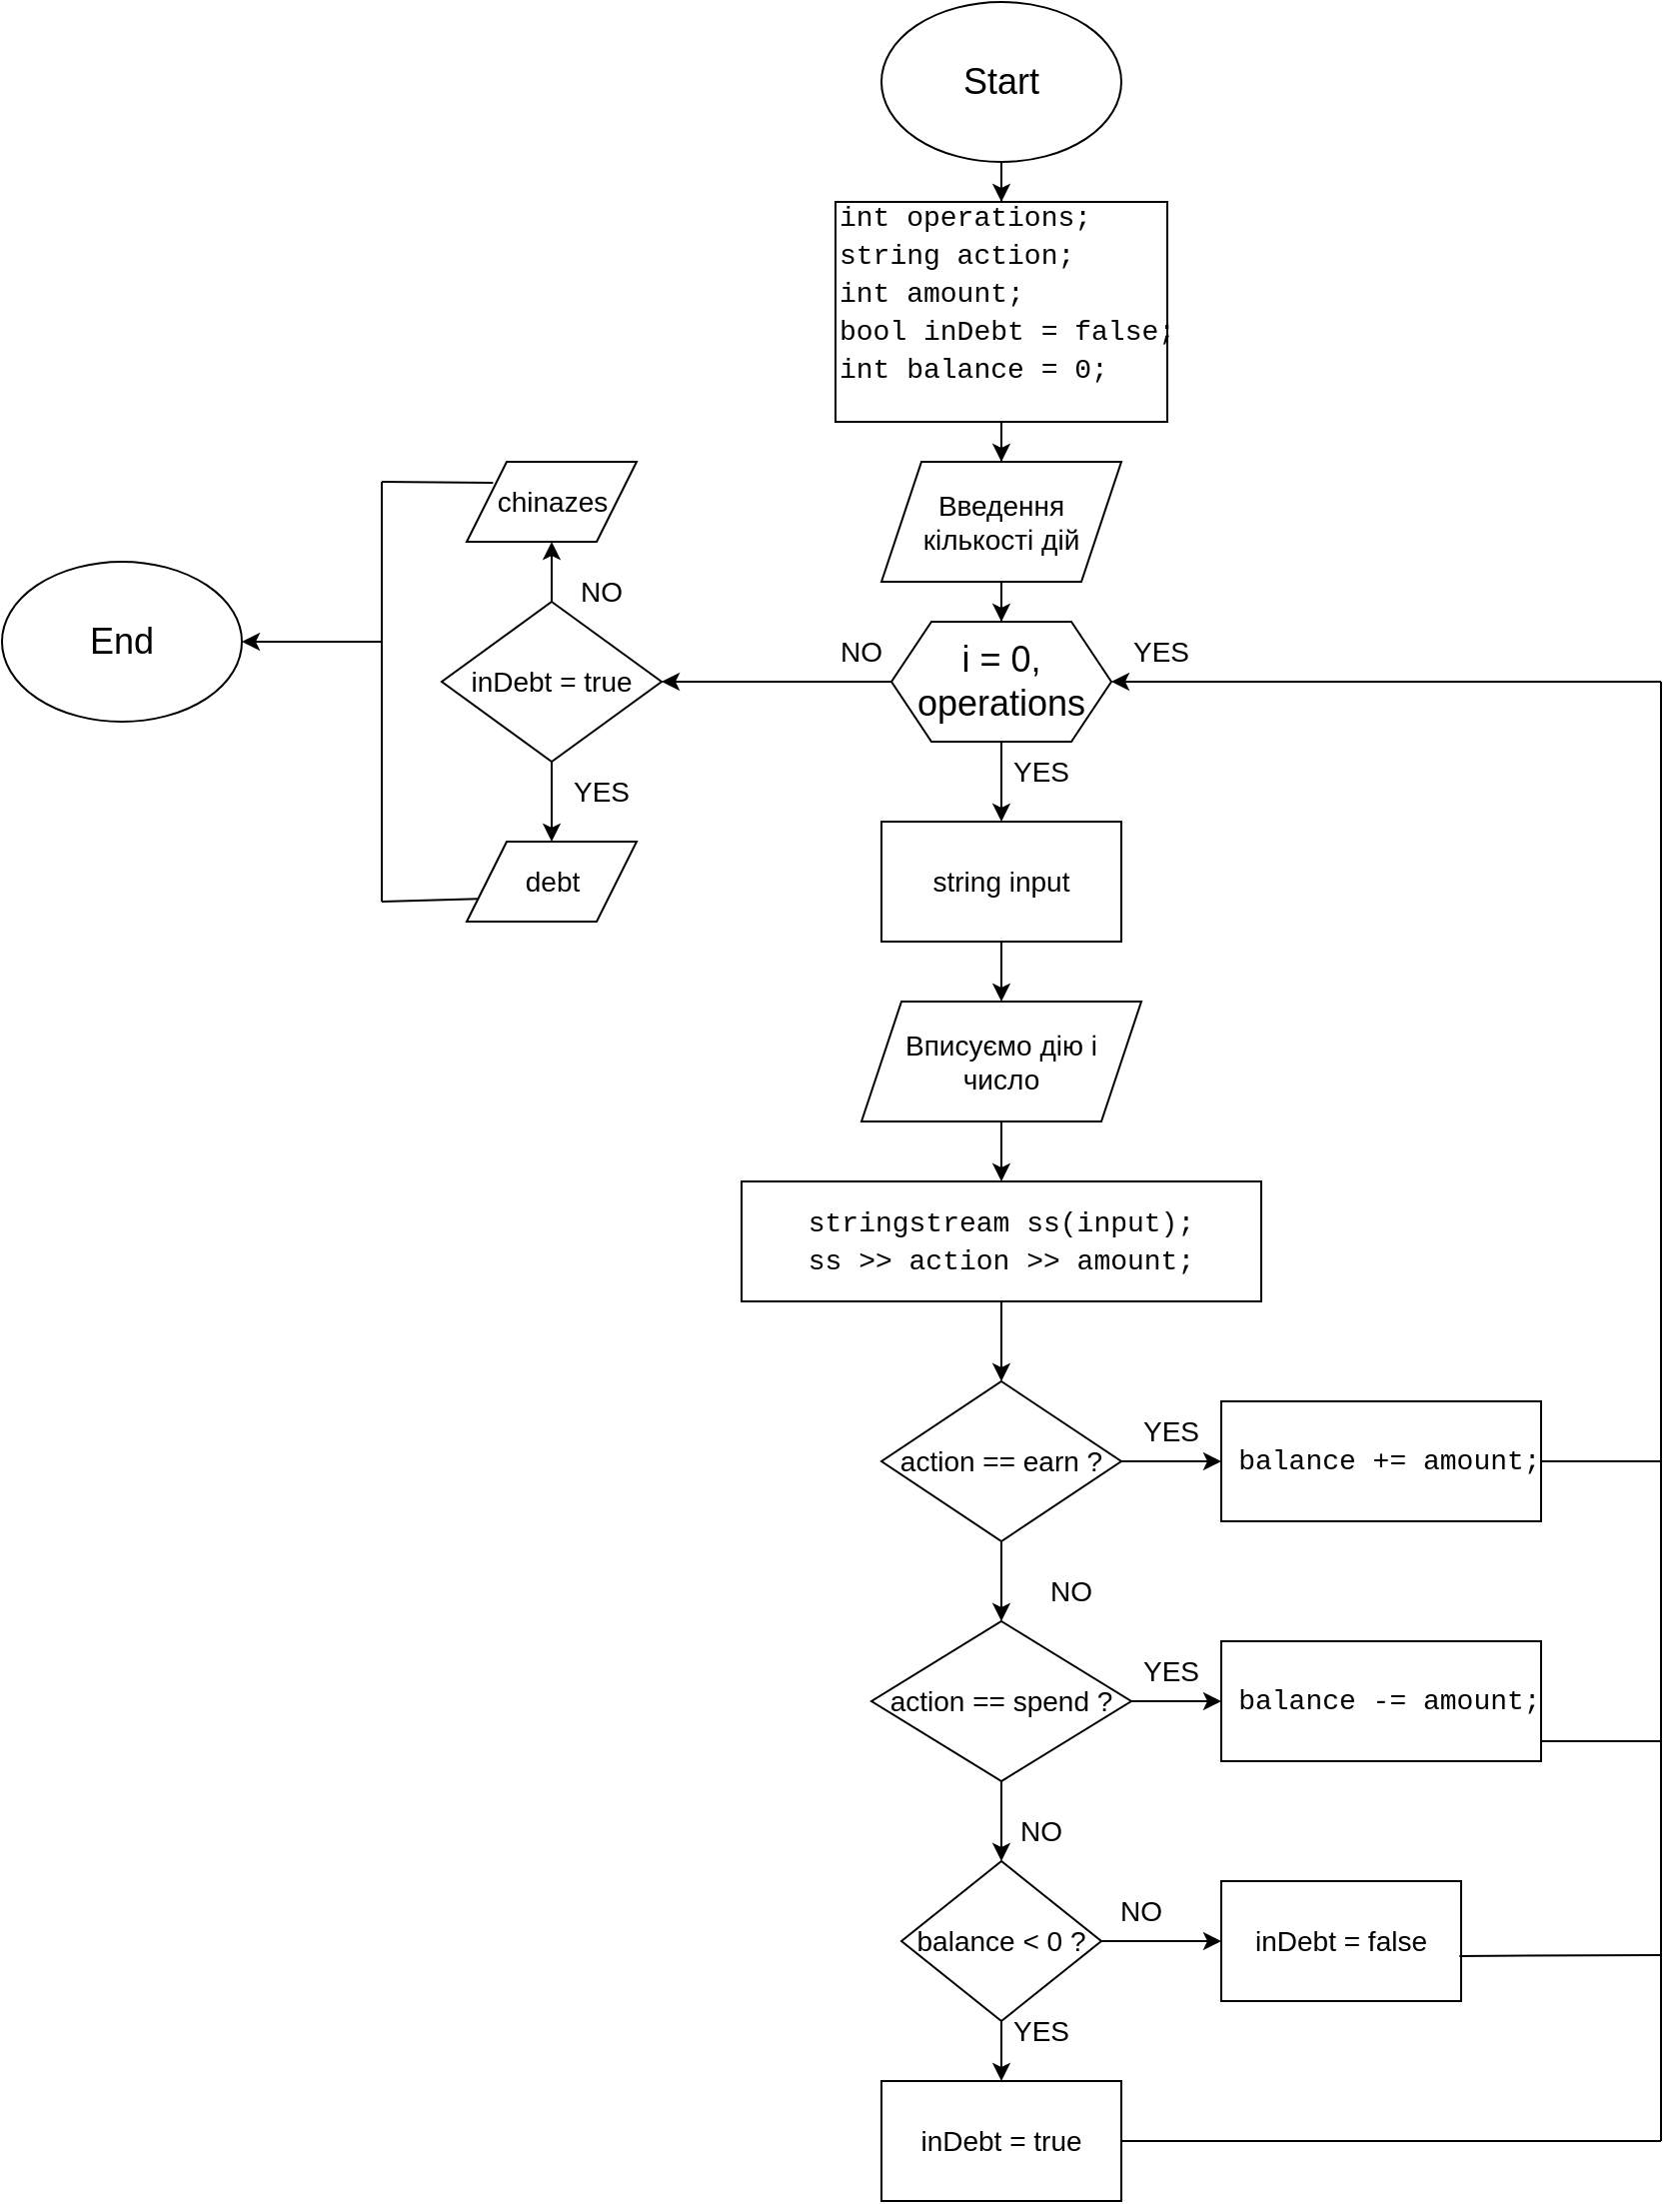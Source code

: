<mxfile version="24.8.8">
  <diagram name="Сторінка-1" id="ZC0TJGc8u9CWUMJS2ccp">
    <mxGraphModel grid="1" page="1" gridSize="10" guides="1" tooltips="1" connect="1" arrows="1" fold="1" pageScale="1" pageWidth="827" pageHeight="1169" math="0" shadow="0">
      <root>
        <mxCell id="0" />
        <mxCell id="1" parent="0" />
        <mxCell id="_rkDmwMVUOlGGs4CzSyf-3" value="" style="edgeStyle=orthogonalEdgeStyle;rounded=0;orthogonalLoop=1;jettySize=auto;html=1;" edge="1" parent="1" source="_rkDmwMVUOlGGs4CzSyf-1" target="_rkDmwMVUOlGGs4CzSyf-2">
          <mxGeometry relative="1" as="geometry" />
        </mxCell>
        <mxCell id="_rkDmwMVUOlGGs4CzSyf-1" value="&lt;font style=&quot;font-size: 18px;&quot;&gt;Start&lt;/font&gt;" style="ellipse;whiteSpace=wrap;html=1;" vertex="1" parent="1">
          <mxGeometry x="210" y="10" width="120" height="80" as="geometry" />
        </mxCell>
        <mxCell id="_rkDmwMVUOlGGs4CzSyf-28" value="" style="edgeStyle=orthogonalEdgeStyle;rounded=0;orthogonalLoop=1;jettySize=auto;html=1;" edge="1" parent="1" source="_rkDmwMVUOlGGs4CzSyf-2" target="_rkDmwMVUOlGGs4CzSyf-27">
          <mxGeometry relative="1" as="geometry" />
        </mxCell>
        <mxCell id="_rkDmwMVUOlGGs4CzSyf-2" value="&lt;div style=&quot;font-family: Consolas, &amp;quot;Courier New&amp;quot;, monospace; font-size: 14px; line-height: 19px; white-space: pre;&quot;&gt;&lt;div style=&quot;&quot;&gt;int operations;&lt;/div&gt;&lt;div style=&quot;&quot;&gt;string action;&lt;/div&gt;&lt;div style=&quot;&quot;&gt;int amount;&lt;/div&gt;&lt;div style=&quot;&quot;&gt;bool inDebt = false;&lt;/div&gt;&lt;div style=&quot;&quot;&gt;int balance = 0;&lt;/div&gt;&lt;br&gt;&lt;/div&gt;" style="rounded=0;whiteSpace=wrap;html=1;align=left;" vertex="1" parent="1">
          <mxGeometry x="187" y="110" width="166" height="110" as="geometry" />
        </mxCell>
        <mxCell id="_rkDmwMVUOlGGs4CzSyf-7" value="" style="edgeStyle=orthogonalEdgeStyle;rounded=0;orthogonalLoop=1;jettySize=auto;html=1;" edge="1" parent="1" source="_rkDmwMVUOlGGs4CzSyf-4" target="_rkDmwMVUOlGGs4CzSyf-6">
          <mxGeometry relative="1" as="geometry" />
        </mxCell>
        <mxCell id="_rkDmwMVUOlGGs4CzSyf-48" value="" style="edgeStyle=orthogonalEdgeStyle;rounded=0;orthogonalLoop=1;jettySize=auto;html=1;" edge="1" parent="1" source="_rkDmwMVUOlGGs4CzSyf-4" target="_rkDmwMVUOlGGs4CzSyf-47">
          <mxGeometry relative="1" as="geometry" />
        </mxCell>
        <mxCell id="_rkDmwMVUOlGGs4CzSyf-4" value="&lt;font style=&quot;font-size: 18px;&quot;&gt;і = 0, operations&lt;/font&gt;" style="shape=hexagon;perimeter=hexagonPerimeter2;whiteSpace=wrap;html=1;fixedSize=1;" vertex="1" parent="1">
          <mxGeometry x="215" y="320" width="110" height="60" as="geometry" />
        </mxCell>
        <mxCell id="_rkDmwMVUOlGGs4CzSyf-9" value="" style="edgeStyle=orthogonalEdgeStyle;rounded=0;orthogonalLoop=1;jettySize=auto;html=1;" edge="1" parent="1" source="_rkDmwMVUOlGGs4CzSyf-6" target="_rkDmwMVUOlGGs4CzSyf-8">
          <mxGeometry relative="1" as="geometry" />
        </mxCell>
        <mxCell id="_rkDmwMVUOlGGs4CzSyf-6" value="&lt;font style=&quot;font-size: 14px;&quot;&gt;string input&lt;/font&gt;" style="rounded=0;whiteSpace=wrap;html=1;" vertex="1" parent="1">
          <mxGeometry x="210" y="420" width="120" height="60" as="geometry" />
        </mxCell>
        <mxCell id="_rkDmwMVUOlGGs4CzSyf-11" value="" style="edgeStyle=orthogonalEdgeStyle;rounded=0;orthogonalLoop=1;jettySize=auto;html=1;" edge="1" parent="1" source="_rkDmwMVUOlGGs4CzSyf-8" target="_rkDmwMVUOlGGs4CzSyf-10">
          <mxGeometry relative="1" as="geometry" />
        </mxCell>
        <mxCell id="_rkDmwMVUOlGGs4CzSyf-8" value="&lt;font style=&quot;font-size: 14px;&quot;&gt;Вписуємо дію і число&lt;/font&gt;" style="shape=parallelogram;perimeter=parallelogramPerimeter;whiteSpace=wrap;html=1;fixedSize=1;" vertex="1" parent="1">
          <mxGeometry x="200" y="510" width="140" height="60" as="geometry" />
        </mxCell>
        <mxCell id="_rkDmwMVUOlGGs4CzSyf-17" value="" style="edgeStyle=orthogonalEdgeStyle;rounded=0;orthogonalLoop=1;jettySize=auto;html=1;" edge="1" parent="1" source="_rkDmwMVUOlGGs4CzSyf-10" target="_rkDmwMVUOlGGs4CzSyf-12">
          <mxGeometry relative="1" as="geometry" />
        </mxCell>
        <mxCell id="_rkDmwMVUOlGGs4CzSyf-10" value="&lt;div style=&quot;font-family: Consolas, &amp;quot;Courier New&amp;quot;, monospace; font-size: 14px; line-height: 19px; white-space: pre;&quot;&gt;&lt;div style=&quot;&quot;&gt;stringstream ss(input);&lt;/div&gt;&lt;div style=&quot;&quot;&gt;ss &amp;gt;&amp;gt; action &amp;gt;&amp;gt; amount;&lt;/div&gt;&lt;/div&gt;" style="rounded=0;whiteSpace=wrap;html=1;" vertex="1" parent="1">
          <mxGeometry x="140" y="600" width="260" height="60" as="geometry" />
        </mxCell>
        <mxCell id="_rkDmwMVUOlGGs4CzSyf-19" value="" style="edgeStyle=orthogonalEdgeStyle;rounded=0;orthogonalLoop=1;jettySize=auto;html=1;" edge="1" parent="1" source="_rkDmwMVUOlGGs4CzSyf-12" target="_rkDmwMVUOlGGs4CzSyf-18">
          <mxGeometry relative="1" as="geometry" />
        </mxCell>
        <mxCell id="_rkDmwMVUOlGGs4CzSyf-21" value="" style="edgeStyle=orthogonalEdgeStyle;rounded=0;orthogonalLoop=1;jettySize=auto;html=1;" edge="1" parent="1" source="_rkDmwMVUOlGGs4CzSyf-12" target="_rkDmwMVUOlGGs4CzSyf-20">
          <mxGeometry relative="1" as="geometry" />
        </mxCell>
        <mxCell id="_rkDmwMVUOlGGs4CzSyf-12" value="&lt;font style=&quot;font-size: 14px;&quot;&gt;action == earn ?&lt;/font&gt;" style="rhombus;whiteSpace=wrap;html=1;" vertex="1" parent="1">
          <mxGeometry x="210" y="700" width="120" height="80" as="geometry" />
        </mxCell>
        <mxCell id="_rkDmwMVUOlGGs4CzSyf-14" value="" style="endArrow=none;html=1;rounded=0;" edge="1" parent="1">
          <mxGeometry width="50" height="50" relative="1" as="geometry">
            <mxPoint x="600" y="1080" as="sourcePoint" />
            <mxPoint x="600" y="350" as="targetPoint" />
          </mxGeometry>
        </mxCell>
        <mxCell id="_rkDmwMVUOlGGs4CzSyf-15" value="" style="endArrow=classic;html=1;rounded=0;entryX=1;entryY=0.5;entryDx=0;entryDy=0;" edge="1" parent="1" target="_rkDmwMVUOlGGs4CzSyf-4">
          <mxGeometry width="50" height="50" relative="1" as="geometry">
            <mxPoint x="600" y="350" as="sourcePoint" />
            <mxPoint x="440" y="580" as="targetPoint" />
          </mxGeometry>
        </mxCell>
        <mxCell id="_rkDmwMVUOlGGs4CzSyf-18" value="&lt;div style=&quot;font-family: Consolas, &amp;quot;Courier New&amp;quot;, monospace; font-size: 14px; line-height: 19px; white-space: pre;&quot;&gt;&amp;nbsp;balance += amount;&lt;/div&gt;" style="rounded=0;whiteSpace=wrap;html=1;" vertex="1" parent="1">
          <mxGeometry x="380" y="710" width="160" height="60" as="geometry" />
        </mxCell>
        <mxCell id="_rkDmwMVUOlGGs4CzSyf-23" value="" style="edgeStyle=orthogonalEdgeStyle;rounded=0;orthogonalLoop=1;jettySize=auto;html=1;" edge="1" parent="1" source="_rkDmwMVUOlGGs4CzSyf-20" target="_rkDmwMVUOlGGs4CzSyf-22">
          <mxGeometry relative="1" as="geometry" />
        </mxCell>
        <mxCell id="_rkDmwMVUOlGGs4CzSyf-40" value="" style="edgeStyle=orthogonalEdgeStyle;rounded=0;orthogonalLoop=1;jettySize=auto;html=1;" edge="1" parent="1" source="_rkDmwMVUOlGGs4CzSyf-20" target="_rkDmwMVUOlGGs4CzSyf-37">
          <mxGeometry relative="1" as="geometry" />
        </mxCell>
        <mxCell id="_rkDmwMVUOlGGs4CzSyf-20" value="&lt;font style=&quot;font-size: 14px;&quot;&gt;action == spend ?&lt;/font&gt;" style="rhombus;whiteSpace=wrap;html=1;" vertex="1" parent="1">
          <mxGeometry x="205" y="820" width="130" height="80" as="geometry" />
        </mxCell>
        <mxCell id="_rkDmwMVUOlGGs4CzSyf-22" value="&lt;div style=&quot;font-family: Consolas, &amp;quot;Courier New&amp;quot;, monospace; font-size: 14px; line-height: 19px; white-space: pre;&quot;&gt;&amp;nbsp;balance -= amount;&lt;/div&gt;" style="rounded=0;whiteSpace=wrap;html=1;" vertex="1" parent="1">
          <mxGeometry x="380" y="830" width="160" height="60" as="geometry" />
        </mxCell>
        <mxCell id="_rkDmwMVUOlGGs4CzSyf-24" value="&lt;font style=&quot;font-size: 14px;&quot;&gt;YES&lt;/font&gt;" style="text;strokeColor=none;align=center;fillColor=none;html=1;verticalAlign=middle;whiteSpace=wrap;rounded=0;" vertex="1" parent="1">
          <mxGeometry x="325" y="710" width="60" height="30" as="geometry" />
        </mxCell>
        <mxCell id="_rkDmwMVUOlGGs4CzSyf-25" value="&lt;font style=&quot;font-size: 14px;&quot;&gt;YES&lt;/font&gt;" style="text;strokeColor=none;align=center;fillColor=none;html=1;verticalAlign=middle;whiteSpace=wrap;rounded=0;" vertex="1" parent="1">
          <mxGeometry x="325" y="830" width="60" height="30" as="geometry" />
        </mxCell>
        <mxCell id="_rkDmwMVUOlGGs4CzSyf-26" value="&lt;font style=&quot;font-size: 14px;&quot;&gt;NO&lt;/font&gt;" style="text;strokeColor=none;align=center;fillColor=none;html=1;verticalAlign=middle;whiteSpace=wrap;rounded=0;" vertex="1" parent="1">
          <mxGeometry x="275" y="790" width="60" height="30" as="geometry" />
        </mxCell>
        <mxCell id="_rkDmwMVUOlGGs4CzSyf-29" value="" style="edgeStyle=orthogonalEdgeStyle;rounded=0;orthogonalLoop=1;jettySize=auto;html=1;" edge="1" parent="1" source="_rkDmwMVUOlGGs4CzSyf-27" target="_rkDmwMVUOlGGs4CzSyf-4">
          <mxGeometry relative="1" as="geometry" />
        </mxCell>
        <mxCell id="_rkDmwMVUOlGGs4CzSyf-27" value="&lt;font style=&quot;font-size: 14px;&quot;&gt;Введення кількості дій&lt;/font&gt;" style="shape=parallelogram;perimeter=parallelogramPerimeter;whiteSpace=wrap;html=1;fixedSize=1;" vertex="1" parent="1">
          <mxGeometry x="210" y="240" width="120" height="60" as="geometry" />
        </mxCell>
        <mxCell id="_rkDmwMVUOlGGs4CzSyf-30" value="" style="endArrow=none;html=1;rounded=0;exitX=1;exitY=0.5;exitDx=0;exitDy=0;" edge="1" parent="1" source="_rkDmwMVUOlGGs4CzSyf-18">
          <mxGeometry width="50" height="50" relative="1" as="geometry">
            <mxPoint x="390" y="740" as="sourcePoint" />
            <mxPoint x="600" y="740" as="targetPoint" />
          </mxGeometry>
        </mxCell>
        <mxCell id="_rkDmwMVUOlGGs4CzSyf-31" value="" style="endArrow=none;html=1;rounded=0;exitX=1;exitY=0.5;exitDx=0;exitDy=0;" edge="1" parent="1">
          <mxGeometry width="50" height="50" relative="1" as="geometry">
            <mxPoint x="540" y="880" as="sourcePoint" />
            <mxPoint x="600" y="880" as="targetPoint" />
          </mxGeometry>
        </mxCell>
        <mxCell id="_rkDmwMVUOlGGs4CzSyf-36" value="&lt;font style=&quot;font-size: 14px;&quot;&gt;NO&lt;/font&gt;" style="text;strokeColor=none;align=center;fillColor=none;html=1;verticalAlign=middle;whiteSpace=wrap;rounded=0;" vertex="1" parent="1">
          <mxGeometry x="260" y="910" width="60" height="30" as="geometry" />
        </mxCell>
        <mxCell id="_rkDmwMVUOlGGs4CzSyf-39" value="" style="edgeStyle=orthogonalEdgeStyle;rounded=0;orthogonalLoop=1;jettySize=auto;html=1;" edge="1" parent="1" source="_rkDmwMVUOlGGs4CzSyf-37" target="_rkDmwMVUOlGGs4CzSyf-38">
          <mxGeometry relative="1" as="geometry" />
        </mxCell>
        <mxCell id="_rkDmwMVUOlGGs4CzSyf-65" value="" style="edgeStyle=orthogonalEdgeStyle;rounded=0;orthogonalLoop=1;jettySize=auto;html=1;" edge="1" parent="1" source="_rkDmwMVUOlGGs4CzSyf-37" target="_rkDmwMVUOlGGs4CzSyf-64">
          <mxGeometry relative="1" as="geometry" />
        </mxCell>
        <mxCell id="_rkDmwMVUOlGGs4CzSyf-37" value="&lt;font style=&quot;font-size: 14px;&quot;&gt;balan&lt;/font&gt;&lt;span style=&quot;font-size: 14px; background-color: initial;&quot;&gt;ce &amp;lt; 0 ?&lt;/span&gt;" style="rhombus;whiteSpace=wrap;html=1;" vertex="1" parent="1">
          <mxGeometry x="220" y="940" width="100" height="80" as="geometry" />
        </mxCell>
        <mxCell id="_rkDmwMVUOlGGs4CzSyf-38" value="&lt;font style=&quot;font-size: 14px;&quot;&gt;inDebt = true&lt;/font&gt;" style="rounded=0;whiteSpace=wrap;html=1;" vertex="1" parent="1">
          <mxGeometry x="210" y="1050" width="120" height="60" as="geometry" />
        </mxCell>
        <mxCell id="_rkDmwMVUOlGGs4CzSyf-41" value="&lt;font style=&quot;font-size: 14px;&quot;&gt;YES&lt;/font&gt;" style="text;strokeColor=none;align=center;fillColor=none;html=1;verticalAlign=middle;whiteSpace=wrap;rounded=0;" vertex="1" parent="1">
          <mxGeometry x="260" y="1010" width="60" height="30" as="geometry" />
        </mxCell>
        <mxCell id="_rkDmwMVUOlGGs4CzSyf-45" value="" style="endArrow=none;html=1;rounded=0;exitX=1;exitY=0.5;exitDx=0;exitDy=0;" edge="1" parent="1" source="_rkDmwMVUOlGGs4CzSyf-38">
          <mxGeometry width="50" height="50" relative="1" as="geometry">
            <mxPoint x="280" y="980" as="sourcePoint" />
            <mxPoint x="600" y="1080" as="targetPoint" />
          </mxGeometry>
        </mxCell>
        <mxCell id="_rkDmwMVUOlGGs4CzSyf-50" value="" style="edgeStyle=orthogonalEdgeStyle;rounded=0;orthogonalLoop=1;jettySize=auto;html=1;" edge="1" parent="1" source="_rkDmwMVUOlGGs4CzSyf-47" target="_rkDmwMVUOlGGs4CzSyf-49">
          <mxGeometry relative="1" as="geometry" />
        </mxCell>
        <mxCell id="_rkDmwMVUOlGGs4CzSyf-57" value="" style="edgeStyle=orthogonalEdgeStyle;rounded=0;orthogonalLoop=1;jettySize=auto;html=1;" edge="1" parent="1" source="_rkDmwMVUOlGGs4CzSyf-47" target="_rkDmwMVUOlGGs4CzSyf-56">
          <mxGeometry relative="1" as="geometry" />
        </mxCell>
        <mxCell id="_rkDmwMVUOlGGs4CzSyf-47" value="&lt;font style=&quot;font-size: 14px;&quot;&gt;inDebt = true&lt;/font&gt;" style="rhombus;whiteSpace=wrap;html=1;" vertex="1" parent="1">
          <mxGeometry x="-10" y="310" width="110" height="80" as="geometry" />
        </mxCell>
        <mxCell id="_rkDmwMVUOlGGs4CzSyf-49" value="&lt;font style=&quot;font-size: 14px;&quot;&gt;debt&lt;/font&gt;" style="shape=parallelogram;perimeter=parallelogramPerimeter;whiteSpace=wrap;html=1;fixedSize=1;" vertex="1" parent="1">
          <mxGeometry x="2.5" y="430" width="85" height="40" as="geometry" />
        </mxCell>
        <mxCell id="_rkDmwMVUOlGGs4CzSyf-51" value="&lt;font style=&quot;font-size: 14px;&quot;&gt;YES&lt;/font&gt;" style="text;strokeColor=none;align=center;fillColor=none;html=1;verticalAlign=middle;whiteSpace=wrap;rounded=0;" vertex="1" parent="1">
          <mxGeometry x="40" y="390" width="60" height="30" as="geometry" />
        </mxCell>
        <mxCell id="_rkDmwMVUOlGGs4CzSyf-52" value="&lt;font style=&quot;font-size: 14px;&quot;&gt;NO&lt;/font&gt;" style="text;strokeColor=none;align=center;fillColor=none;html=1;verticalAlign=middle;whiteSpace=wrap;rounded=0;" vertex="1" parent="1">
          <mxGeometry x="170" y="320" width="60" height="30" as="geometry" />
        </mxCell>
        <mxCell id="_rkDmwMVUOlGGs4CzSyf-53" value="&lt;font style=&quot;font-size: 14px;&quot;&gt;YES&lt;/font&gt;" style="text;strokeColor=none;align=center;fillColor=none;html=1;verticalAlign=middle;whiteSpace=wrap;rounded=0;" vertex="1" parent="1">
          <mxGeometry x="320" y="320" width="60" height="30" as="geometry" />
        </mxCell>
        <mxCell id="_rkDmwMVUOlGGs4CzSyf-54" value="&lt;font style=&quot;font-size: 14px;&quot;&gt;YES&lt;/font&gt;" style="text;strokeColor=none;align=center;fillColor=none;html=1;verticalAlign=middle;whiteSpace=wrap;rounded=0;" vertex="1" parent="1">
          <mxGeometry x="260" y="380" width="60" height="30" as="geometry" />
        </mxCell>
        <mxCell id="_rkDmwMVUOlGGs4CzSyf-56" value="&lt;font style=&quot;font-size: 14px;&quot;&gt;chinazes&lt;/font&gt;" style="shape=parallelogram;perimeter=parallelogramPerimeter;whiteSpace=wrap;html=1;fixedSize=1;" vertex="1" parent="1">
          <mxGeometry x="2.5" y="240" width="85" height="40" as="geometry" />
        </mxCell>
        <mxCell id="_rkDmwMVUOlGGs4CzSyf-58" value="&lt;font style=&quot;font-size: 14px;&quot;&gt;NO&lt;/font&gt;" style="text;strokeColor=none;align=center;fillColor=none;html=1;verticalAlign=middle;whiteSpace=wrap;rounded=0;" vertex="1" parent="1">
          <mxGeometry x="40" y="290" width="60" height="30" as="geometry" />
        </mxCell>
        <mxCell id="_rkDmwMVUOlGGs4CzSyf-59" value="&lt;font style=&quot;font-size: 18px;&quot;&gt;End&lt;/font&gt;" style="ellipse;whiteSpace=wrap;html=1;" vertex="1" parent="1">
          <mxGeometry x="-230" y="290" width="120" height="80" as="geometry" />
        </mxCell>
        <mxCell id="_rkDmwMVUOlGGs4CzSyf-60" value="" style="endArrow=none;html=1;rounded=0;entryX=0.155;entryY=0.261;entryDx=0;entryDy=0;entryPerimeter=0;" edge="1" parent="1" target="_rkDmwMVUOlGGs4CzSyf-56">
          <mxGeometry width="50" height="50" relative="1" as="geometry">
            <mxPoint x="-40" y="250" as="sourcePoint" />
            <mxPoint x="100" y="330" as="targetPoint" />
          </mxGeometry>
        </mxCell>
        <mxCell id="_rkDmwMVUOlGGs4CzSyf-61" value="" style="endArrow=none;html=1;rounded=0;entryX=0;entryY=0.75;entryDx=0;entryDy=0;" edge="1" parent="1" target="_rkDmwMVUOlGGs4CzSyf-49">
          <mxGeometry width="50" height="50" relative="1" as="geometry">
            <mxPoint x="-40" y="460" as="sourcePoint" />
            <mxPoint x="6" y="460" as="targetPoint" />
          </mxGeometry>
        </mxCell>
        <mxCell id="_rkDmwMVUOlGGs4CzSyf-62" value="" style="endArrow=none;html=1;rounded=0;" edge="1" parent="1">
          <mxGeometry width="50" height="50" relative="1" as="geometry">
            <mxPoint x="-40" y="460" as="sourcePoint" />
            <mxPoint x="-40" y="250" as="targetPoint" />
          </mxGeometry>
        </mxCell>
        <mxCell id="_rkDmwMVUOlGGs4CzSyf-63" value="" style="endArrow=classic;html=1;rounded=0;entryX=1;entryY=0.5;entryDx=0;entryDy=0;" edge="1" parent="1" target="_rkDmwMVUOlGGs4CzSyf-59">
          <mxGeometry width="50" height="50" relative="1" as="geometry">
            <mxPoint x="-40" y="330" as="sourcePoint" />
            <mxPoint x="50" y="320" as="targetPoint" />
          </mxGeometry>
        </mxCell>
        <mxCell id="_rkDmwMVUOlGGs4CzSyf-64" value="&lt;font style=&quot;font-size: 14px;&quot;&gt;inDebt = false&lt;/font&gt;" style="rounded=0;whiteSpace=wrap;html=1;" vertex="1" parent="1">
          <mxGeometry x="380" y="950" width="120" height="60" as="geometry" />
        </mxCell>
        <mxCell id="_rkDmwMVUOlGGs4CzSyf-66" value="&lt;font style=&quot;font-size: 14px;&quot;&gt;NO&lt;/font&gt;" style="text;strokeColor=none;align=center;fillColor=none;html=1;verticalAlign=middle;whiteSpace=wrap;rounded=0;" vertex="1" parent="1">
          <mxGeometry x="310" y="950" width="60" height="30" as="geometry" />
        </mxCell>
        <mxCell id="_rkDmwMVUOlGGs4CzSyf-68" value="" style="endArrow=none;html=1;rounded=0;exitX=0.993;exitY=0.624;exitDx=0;exitDy=0;exitPerimeter=0;" edge="1" parent="1" source="_rkDmwMVUOlGGs4CzSyf-64">
          <mxGeometry width="50" height="50" relative="1" as="geometry">
            <mxPoint x="370" y="1000" as="sourcePoint" />
            <mxPoint x="600" y="987" as="targetPoint" />
          </mxGeometry>
        </mxCell>
      </root>
    </mxGraphModel>
  </diagram>
</mxfile>
